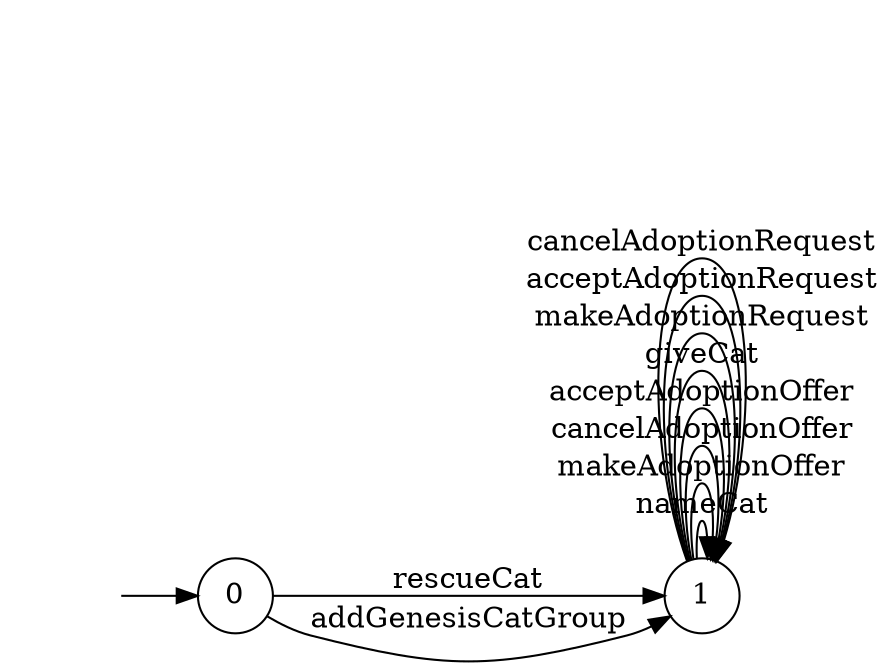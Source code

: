 digraph "Dapp-Automata-data/result/model-fix/0x60cd862c9c687a9de49aecdc3a99b74a4fc54ab6/MoonCatRescue/FSM-0" {
	graph [rankdir=LR]
	"" [label="" shape=plaintext]
	0 [label=0 shape=circle]
	1 [label=1 shape=circle]
	"" -> 0 [label=""]
	0 -> 1 [label=rescueCat]
	0 -> 1 [label=addGenesisCatGroup]
	1 -> 1 [label=nameCat]
	1 -> 1 [label=makeAdoptionOffer]
	1 -> 1 [label=cancelAdoptionOffer]
	1 -> 1 [label=acceptAdoptionOffer]
	1 -> 1 [label=giveCat]
	1 -> 1 [label=makeAdoptionRequest]
	1 -> 1 [label=acceptAdoptionRequest]
	1 -> 1 [label=cancelAdoptionRequest]
}
